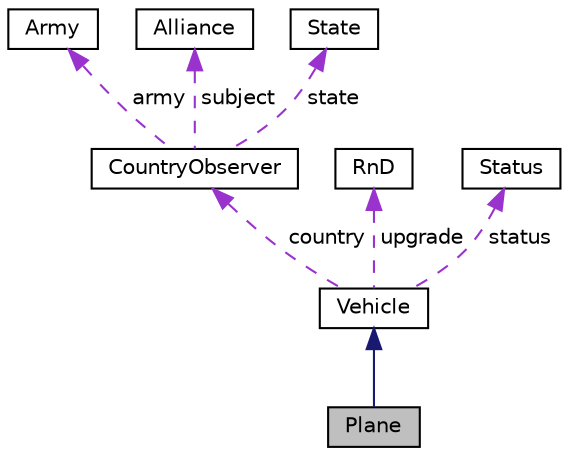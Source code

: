 digraph "Plane"
{
 // LATEX_PDF_SIZE
  edge [fontname="Helvetica",fontsize="10",labelfontname="Helvetica",labelfontsize="10"];
  node [fontname="Helvetica",fontsize="10",shape=record];
  Node1 [label="Plane",height=0.2,width=0.4,color="black", fillcolor="grey75", style="filled", fontcolor="black",tooltip="a Plane Class. a a product of the vehicle clas"];
  Node2 -> Node1 [dir="back",color="midnightblue",fontsize="10",style="solid",fontname="Helvetica"];
  Node2 [label="Vehicle",height=0.2,width=0.4,color="black", fillcolor="white", style="filled",URL="$classVehicle.html",tooltip="a Vehicle class. a an abstract product for the Vehiclefactory class an abtract product class for the ..."];
  Node3 -> Node2 [dir="back",color="darkorchid3",fontsize="10",style="dashed",label=" country" ,fontname="Helvetica"];
  Node3 [label="CountryObserver",height=0.2,width=0.4,color="black", fillcolor="white", style="filled",URL="$classCountryObserver.html",tooltip=" "];
  Node4 -> Node3 [dir="back",color="darkorchid3",fontsize="10",style="dashed",label=" army" ,fontname="Helvetica"];
  Node4 [label="Army",height=0.2,width=0.4,color="black", fillcolor="white", style="filled",URL="$structArmy.html",tooltip="CountryObserver class, an obseverclass for countries."];
  Node5 -> Node3 [dir="back",color="darkorchid3",fontsize="10",style="dashed",label=" subject" ,fontname="Helvetica"];
  Node5 [label="Alliance",height=0.2,width=0.4,color="black", fillcolor="white", style="filled",URL="$classAlliance.html",tooltip=" "];
  Node6 -> Node3 [dir="back",color="darkorchid3",fontsize="10",style="dashed",label=" state" ,fontname="Helvetica"];
  Node6 [label="State",height=0.2,width=0.4,color="black", fillcolor="white", style="filled",URL="$classState.html",tooltip="a State class."];
  Node7 -> Node2 [dir="back",color="darkorchid3",fontsize="10",style="dashed",label=" upgrade" ,fontname="Helvetica"];
  Node7 [label="RnD",height=0.2,width=0.4,color="black", fillcolor="white", style="filled",URL="$classRnD.html",tooltip="a Decorator class. a Decorator for abstractperson and abstractvehicle class. a decorator class for th..."];
  Node8 -> Node2 [dir="back",color="darkorchid3",fontsize="10",style="dashed",label=" status" ,fontname="Helvetica"];
  Node8 [label="Status",height=0.2,width=0.4,color="black", fillcolor="white", style="filled",URL="$classStatus.html",tooltip="a Status class"];
}
